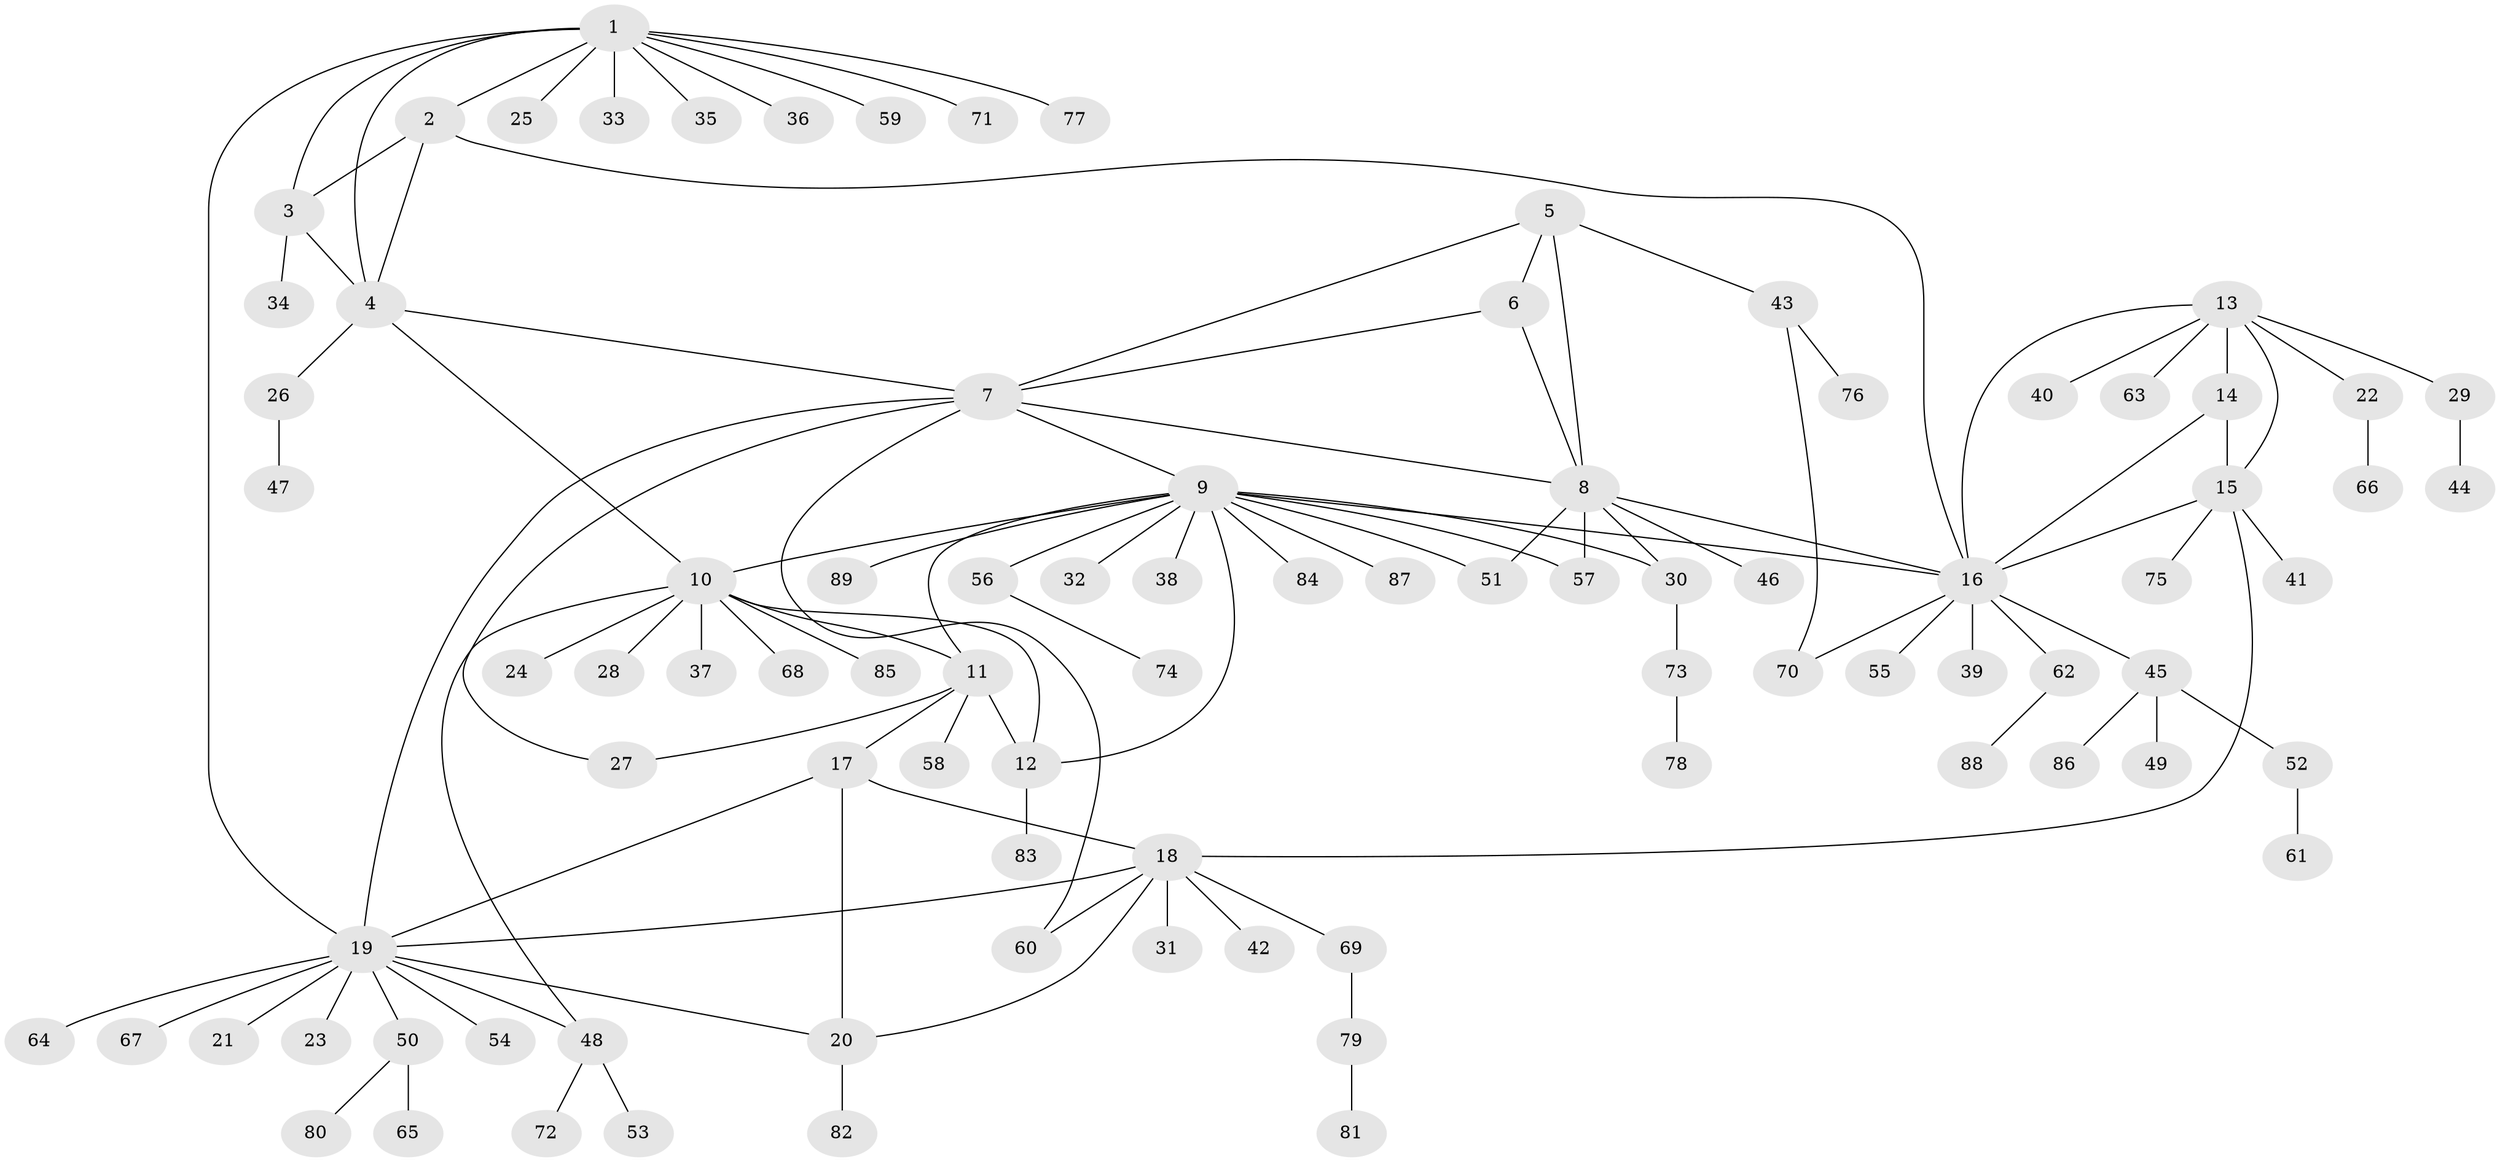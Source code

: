 // Generated by graph-tools (version 1.1) at 2025/50/03/09/25 03:50:27]
// undirected, 89 vertices, 116 edges
graph export_dot {
graph [start="1"]
  node [color=gray90,style=filled];
  1;
  2;
  3;
  4;
  5;
  6;
  7;
  8;
  9;
  10;
  11;
  12;
  13;
  14;
  15;
  16;
  17;
  18;
  19;
  20;
  21;
  22;
  23;
  24;
  25;
  26;
  27;
  28;
  29;
  30;
  31;
  32;
  33;
  34;
  35;
  36;
  37;
  38;
  39;
  40;
  41;
  42;
  43;
  44;
  45;
  46;
  47;
  48;
  49;
  50;
  51;
  52;
  53;
  54;
  55;
  56;
  57;
  58;
  59;
  60;
  61;
  62;
  63;
  64;
  65;
  66;
  67;
  68;
  69;
  70;
  71;
  72;
  73;
  74;
  75;
  76;
  77;
  78;
  79;
  80;
  81;
  82;
  83;
  84;
  85;
  86;
  87;
  88;
  89;
  1 -- 2;
  1 -- 3;
  1 -- 4;
  1 -- 19;
  1 -- 25;
  1 -- 33;
  1 -- 35;
  1 -- 36;
  1 -- 59;
  1 -- 71;
  1 -- 77;
  2 -- 3;
  2 -- 4;
  2 -- 16;
  3 -- 4;
  3 -- 34;
  4 -- 7;
  4 -- 10;
  4 -- 26;
  5 -- 6;
  5 -- 7;
  5 -- 8;
  5 -- 43;
  6 -- 7;
  6 -- 8;
  7 -- 8;
  7 -- 9;
  7 -- 19;
  7 -- 27;
  7 -- 60;
  8 -- 16;
  8 -- 30;
  8 -- 46;
  8 -- 51;
  8 -- 57;
  9 -- 10;
  9 -- 11;
  9 -- 12;
  9 -- 16;
  9 -- 30;
  9 -- 32;
  9 -- 38;
  9 -- 51;
  9 -- 56;
  9 -- 57;
  9 -- 84;
  9 -- 87;
  9 -- 89;
  10 -- 11;
  10 -- 12;
  10 -- 24;
  10 -- 28;
  10 -- 37;
  10 -- 48;
  10 -- 68;
  10 -- 85;
  11 -- 12;
  11 -- 17;
  11 -- 27;
  11 -- 58;
  12 -- 83;
  13 -- 14;
  13 -- 15;
  13 -- 16;
  13 -- 22;
  13 -- 29;
  13 -- 40;
  13 -- 63;
  14 -- 15;
  14 -- 16;
  15 -- 16;
  15 -- 18;
  15 -- 41;
  15 -- 75;
  16 -- 39;
  16 -- 45;
  16 -- 55;
  16 -- 62;
  16 -- 70;
  17 -- 18;
  17 -- 19;
  17 -- 20;
  18 -- 19;
  18 -- 20;
  18 -- 31;
  18 -- 42;
  18 -- 60;
  18 -- 69;
  19 -- 20;
  19 -- 21;
  19 -- 23;
  19 -- 48;
  19 -- 50;
  19 -- 54;
  19 -- 64;
  19 -- 67;
  20 -- 82;
  22 -- 66;
  26 -- 47;
  29 -- 44;
  30 -- 73;
  43 -- 70;
  43 -- 76;
  45 -- 49;
  45 -- 52;
  45 -- 86;
  48 -- 53;
  48 -- 72;
  50 -- 65;
  50 -- 80;
  52 -- 61;
  56 -- 74;
  62 -- 88;
  69 -- 79;
  73 -- 78;
  79 -- 81;
}

